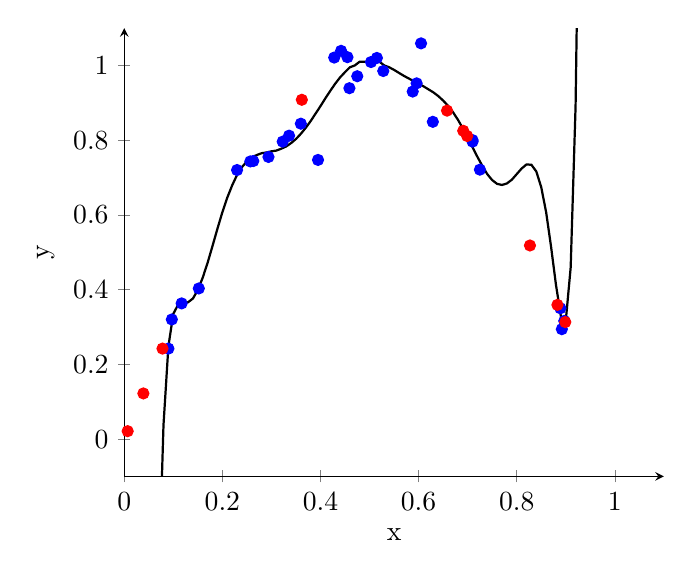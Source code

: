 \begin{tikzpicture}
  \begin{axis}[
      samples=200,
      domain=0:1,
      axis x line=bottom,
      axis y line=left,
      ymin = -0.1,
      ymax = 1.1,
      xmin = 0,
      xmax = 1.1,
      xlabel=x,
      ylabel=y
    ]
    
    \pgfmathsetseed{1}

\addplot[blue, only marks, mark=*] plot coordinates {
(0.09, 0.242)
(0.097, 0.32)
(0.117, 0.363)
(0.152, 0.403)
(0.23, 0.72)
(0.257, 0.743)
(0.263, 0.744)
(0.294, 0.755)
(0.323, 0.796)
(0.336, 0.812)
(0.36, 0.844)
(0.395, 0.747)
(0.428, 1.021)
(0.442, 1.039)
(0.455, 1.022)
(0.459, 0.939)
(0.475, 0.971)
(0.503, 1.009)
(0.515, 1.02)
(0.528, 0.985)
(0.588, 0.93)
(0.596, 0.952)
(0.605, 1.059)
(0.629, 0.849)
(0.71, 0.8)
(0.71, 0.796)
(0.725, 0.721)
(0.889, 0.35)
(0.892, 0.294)
(0.897, 0.316)};

\addplot[red, only marks, mark=*] plot coordinates {
(0.007, 0.021)
(0.039, 0.122)
(0.078, 0.242)
(0.362, 0.908)
(0.658, 0.879)
(0.691, 0.825)
(0.699, 0.811)
(0.827, 0.518)
(0.883, 0.359)
(0.899, 0.313)};

\addplot[black, thick, no marks] plot coordinates {(0.0, -3.55E+01)
(0.01, -2.30E+01)
(0.02, -1.44E+01)
(0.03, -8.69E+00)
(0.04, -4.97E+00)
(0.05, -2.63E+00)
(0.06, -1.21E+00)
(0.07, -3.99E-01)
(0.08, 3.71E-02)
(0.09, 2.48E-01)
(0.1, 3.35E-01)
(0.11, 3.60E-01)
(0.12, 3.64E-01)
(0.13, 3.66E-01)
(0.14, 3.76E-01)
(0.15, 3.99E-01)
(0.16, 4.32E-01)
(0.17, 4.72E-01)
(0.18, 5.17E-01)
(0.19, 5.63E-01)
(0.2, 6.07E-01)
(0.21, 6.46E-01)
(0.22, 6.79E-01)
(0.23, 7.07E-01)
(0.24, 7.28E-01)
(0.25, 7.43E-01)
(0.26, 7.54E-01)
(0.27, 7.60E-01)
(0.28, 7.65E-01)
(0.29, 7.67E-01)
(0.3, 7.70E-01)
(0.31, 7.72E-01)
(0.32, 7.77E-01)
(0.33, 7.83E-01)
(0.34, 7.92E-01)
(0.35, 8.03E-01)
(0.36, 8.17E-01)
(0.37, 8.33E-01)
(0.38, 8.51E-01)
(0.39, 8.71E-01)
(0.4, 8.91E-01)
(0.41, 9.12E-01)
(0.42, 9.32E-01)
(0.43, 9.51E-01)
(0.44, 9.68E-01)
(0.45, 9.82E-01)
(0.46, 9.95E-01)
(0.47, 1.00E+00)
(0.48, 1.01E+00)
(0.49, 1.01E+00)
(0.5, 1.01E+00)
(0.51, 1.01E+00)
(0.52, 1.01E+00)
(0.53, 1.00E+00)
(0.54, 9.95E-01)
(0.55, 9.88E-01)
(0.56, 9.80E-01)
(0.57, 9.72E-01)
(0.58, 9.65E-01)
(0.59, 9.58E-01)
(0.6, 9.51E-01)
(0.61, 9.44E-01)
(0.62, 9.36E-01)
(0.63, 9.28E-01)
(0.64, 9.18E-01)
(0.65, 9.06E-01)
(0.66, 8.92E-01)
(0.67, 8.75E-01)
(0.68, 8.55E-01)
(0.69, 8.32E-01)
(0.7, 8.07E-01)
(0.71, 7.81E-01)
(0.72, 7.55E-01)
(0.73, 7.31E-01)
(0.74, 7.09E-01)
(0.75, 6.93E-01)
(0.76, 6.83E-01)
(0.77, 6.80E-01)
(0.78, 6.84E-01)
(0.79, 6.94E-01)
(0.8, 7.09E-01)
(0.81, 7.24E-01)
(0.82, 7.35E-01)
(0.83, 7.34E-01)
(0.84, 7.16E-01)
(0.85, 6.74E-01)
(0.86, 6.07E-01)
(0.87, 5.15E-01)
(0.88, 4.13E-01)
(0.89, 3.29E-01)
(0.9, 3.16E-01)
(0.91, 4.59E-01)
(0.92, 8.91E-01)
(0.93, 1.81E+00)
(0.94, 3.48E+00)
(0.95, 6.31E+00)
(0.96, 1.08E+01)
(0.97, 1.77E+01)
(0.98, 2.78E+01)
(0.99, 4.25E+01)};

 \end{axis}
\end{tikzpicture}